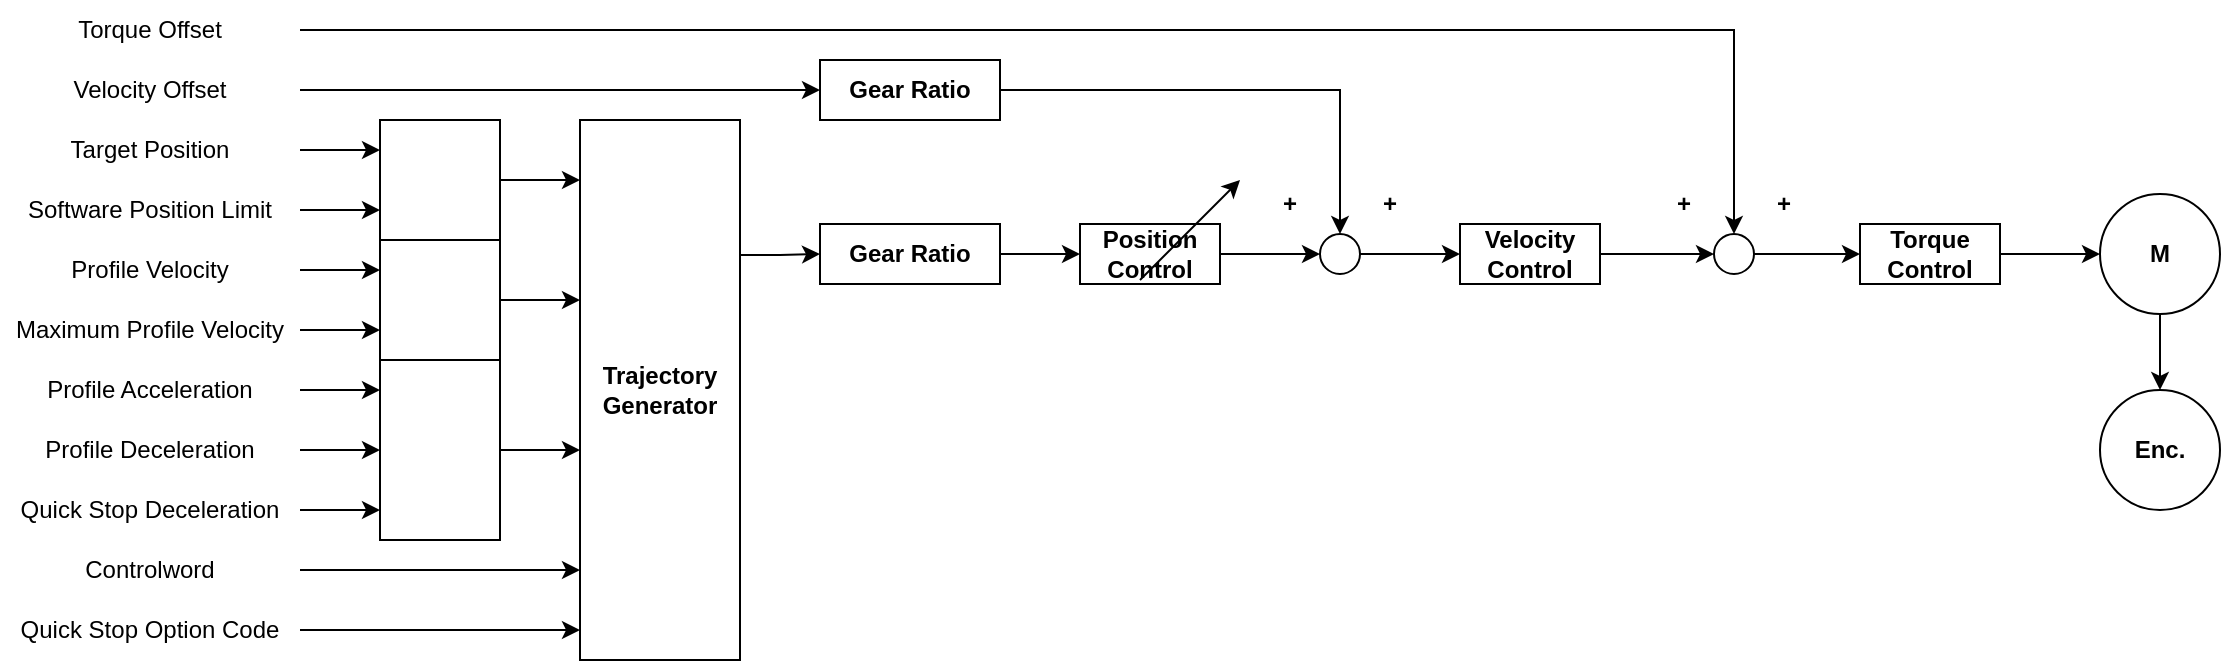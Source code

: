 <mxfile version="20.6.0" type="github">
  <diagram id="krD_crVh2RLkrdzZxpcf" name="페이지-1">
    <mxGraphModel dx="2249" dy="754" grid="1" gridSize="10" guides="1" tooltips="1" connect="1" arrows="1" fold="1" page="1" pageScale="1" pageWidth="827" pageHeight="1169" math="0" shadow="0">
      <root>
        <mxCell id="0" />
        <mxCell id="1" parent="0" />
        <mxCell id="FyEQ6QdKWc0T0m-bB2NO-71" style="edgeStyle=orthogonalEdgeStyle;rounded=0;orthogonalLoop=1;jettySize=auto;html=1;exitX=1;exitY=0.5;exitDx=0;exitDy=0;entryX=0.5;entryY=0;entryDx=0;entryDy=0;" edge="1" parent="1" source="FyEQ6QdKWc0T0m-bB2NO-17" target="FyEQ6QdKWc0T0m-bB2NO-65">
          <mxGeometry relative="1" as="geometry" />
        </mxCell>
        <mxCell id="FyEQ6QdKWc0T0m-bB2NO-17" value="&lt;b&gt;Gear Ratio&lt;/b&gt;" style="rounded=0;whiteSpace=wrap;html=1;" vertex="1" parent="1">
          <mxGeometry x="380" y="70" width="90" height="30" as="geometry" />
        </mxCell>
        <mxCell id="FyEQ6QdKWc0T0m-bB2NO-72" style="edgeStyle=orthogonalEdgeStyle;rounded=0;orthogonalLoop=1;jettySize=auto;html=1;exitX=1;exitY=0.5;exitDx=0;exitDy=0;entryX=0.5;entryY=0;entryDx=0;entryDy=0;" edge="1" parent="1" source="FyEQ6QdKWc0T0m-bB2NO-18" target="FyEQ6QdKWc0T0m-bB2NO-69">
          <mxGeometry relative="1" as="geometry" />
        </mxCell>
        <mxCell id="FyEQ6QdKWc0T0m-bB2NO-18" value="Torque Offset" style="text;html=1;strokeColor=none;fillColor=none;align=center;verticalAlign=middle;whiteSpace=wrap;rounded=0;" vertex="1" parent="1">
          <mxGeometry x="-30" y="40" width="150" height="30" as="geometry" />
        </mxCell>
        <mxCell id="FyEQ6QdKWc0T0m-bB2NO-62" style="edgeStyle=orthogonalEdgeStyle;rounded=0;orthogonalLoop=1;jettySize=auto;html=1;exitX=1;exitY=0.5;exitDx=0;exitDy=0;entryX=0;entryY=0.5;entryDx=0;entryDy=0;" edge="1" parent="1" source="FyEQ6QdKWc0T0m-bB2NO-19" target="FyEQ6QdKWc0T0m-bB2NO-17">
          <mxGeometry relative="1" as="geometry" />
        </mxCell>
        <mxCell id="FyEQ6QdKWc0T0m-bB2NO-19" value="Velocity Offset" style="text;html=1;strokeColor=none;fillColor=none;align=center;verticalAlign=middle;whiteSpace=wrap;rounded=0;" vertex="1" parent="1">
          <mxGeometry x="-30" y="70" width="150" height="30" as="geometry" />
        </mxCell>
        <mxCell id="FyEQ6QdKWc0T0m-bB2NO-38" style="edgeStyle=orthogonalEdgeStyle;rounded=0;orthogonalLoop=1;jettySize=auto;html=1;exitX=1;exitY=0.5;exitDx=0;exitDy=0;entryX=0;entryY=0.25;entryDx=0;entryDy=0;" edge="1" parent="1" source="FyEQ6QdKWc0T0m-bB2NO-21" target="FyEQ6QdKWc0T0m-bB2NO-37">
          <mxGeometry relative="1" as="geometry" />
        </mxCell>
        <mxCell id="FyEQ6QdKWc0T0m-bB2NO-21" value="Target Position" style="text;html=1;strokeColor=none;fillColor=none;align=center;verticalAlign=middle;whiteSpace=wrap;rounded=0;" vertex="1" parent="1">
          <mxGeometry x="-30" y="100" width="150" height="30" as="geometry" />
        </mxCell>
        <mxCell id="FyEQ6QdKWc0T0m-bB2NO-39" style="edgeStyle=orthogonalEdgeStyle;rounded=0;orthogonalLoop=1;jettySize=auto;html=1;exitX=1;exitY=0.5;exitDx=0;exitDy=0;entryX=0;entryY=0.75;entryDx=0;entryDy=0;" edge="1" parent="1" source="FyEQ6QdKWc0T0m-bB2NO-24" target="FyEQ6QdKWc0T0m-bB2NO-37">
          <mxGeometry relative="1" as="geometry" />
        </mxCell>
        <mxCell id="FyEQ6QdKWc0T0m-bB2NO-24" value="Software Position Limit" style="text;html=1;strokeColor=none;fillColor=none;align=center;verticalAlign=middle;whiteSpace=wrap;rounded=0;" vertex="1" parent="1">
          <mxGeometry x="-30" y="130" width="150" height="30" as="geometry" />
        </mxCell>
        <mxCell id="FyEQ6QdKWc0T0m-bB2NO-41" style="edgeStyle=orthogonalEdgeStyle;rounded=0;orthogonalLoop=1;jettySize=auto;html=1;exitX=1;exitY=0.5;exitDx=0;exitDy=0;entryX=0;entryY=0.25;entryDx=0;entryDy=0;" edge="1" parent="1" source="FyEQ6QdKWc0T0m-bB2NO-27" target="FyEQ6QdKWc0T0m-bB2NO-40">
          <mxGeometry relative="1" as="geometry" />
        </mxCell>
        <mxCell id="FyEQ6QdKWc0T0m-bB2NO-27" value="Profile Velocity" style="text;html=1;strokeColor=none;fillColor=none;align=center;verticalAlign=middle;whiteSpace=wrap;rounded=0;" vertex="1" parent="1">
          <mxGeometry x="-30" y="160" width="150" height="30" as="geometry" />
        </mxCell>
        <mxCell id="FyEQ6QdKWc0T0m-bB2NO-42" style="edgeStyle=orthogonalEdgeStyle;rounded=0;orthogonalLoop=1;jettySize=auto;html=1;exitX=1;exitY=0.5;exitDx=0;exitDy=0;entryX=0;entryY=0.75;entryDx=0;entryDy=0;" edge="1" parent="1" source="FyEQ6QdKWc0T0m-bB2NO-28" target="FyEQ6QdKWc0T0m-bB2NO-40">
          <mxGeometry relative="1" as="geometry" />
        </mxCell>
        <mxCell id="FyEQ6QdKWc0T0m-bB2NO-28" value="Maximum Profile Velocity" style="text;html=1;strokeColor=none;fillColor=none;align=center;verticalAlign=middle;whiteSpace=wrap;rounded=0;" vertex="1" parent="1">
          <mxGeometry x="-30" y="190" width="150" height="30" as="geometry" />
        </mxCell>
        <mxCell id="FyEQ6QdKWc0T0m-bB2NO-45" style="edgeStyle=orthogonalEdgeStyle;rounded=0;orthogonalLoop=1;jettySize=auto;html=1;exitX=1;exitY=0.5;exitDx=0;exitDy=0;entryX=0;entryY=0.25;entryDx=0;entryDy=0;" edge="1" parent="1" source="FyEQ6QdKWc0T0m-bB2NO-31" target="FyEQ6QdKWc0T0m-bB2NO-43">
          <mxGeometry relative="1" as="geometry" />
        </mxCell>
        <mxCell id="FyEQ6QdKWc0T0m-bB2NO-31" value="Profile Acceleration" style="text;html=1;strokeColor=none;fillColor=none;align=center;verticalAlign=middle;whiteSpace=wrap;rounded=0;" vertex="1" parent="1">
          <mxGeometry x="-30" y="220" width="150" height="30" as="geometry" />
        </mxCell>
        <mxCell id="FyEQ6QdKWc0T0m-bB2NO-46" style="edgeStyle=orthogonalEdgeStyle;rounded=0;orthogonalLoop=1;jettySize=auto;html=1;exitX=1;exitY=0.5;exitDx=0;exitDy=0;entryX=0;entryY=0.75;entryDx=0;entryDy=0;" edge="1" parent="1" source="FyEQ6QdKWc0T0m-bB2NO-32" target="FyEQ6QdKWc0T0m-bB2NO-43">
          <mxGeometry relative="1" as="geometry" />
        </mxCell>
        <mxCell id="FyEQ6QdKWc0T0m-bB2NO-32" value="Profile Deceleration" style="text;html=1;strokeColor=none;fillColor=none;align=center;verticalAlign=middle;whiteSpace=wrap;rounded=0;" vertex="1" parent="1">
          <mxGeometry x="-30" y="250" width="150" height="30" as="geometry" />
        </mxCell>
        <mxCell id="FyEQ6QdKWc0T0m-bB2NO-48" style="edgeStyle=orthogonalEdgeStyle;rounded=0;orthogonalLoop=1;jettySize=auto;html=1;exitX=1;exitY=0.5;exitDx=0;exitDy=0;" edge="1" parent="1" source="FyEQ6QdKWc0T0m-bB2NO-33" target="FyEQ6QdKWc0T0m-bB2NO-44">
          <mxGeometry relative="1" as="geometry" />
        </mxCell>
        <mxCell id="FyEQ6QdKWc0T0m-bB2NO-33" value="Quick Stop Deceleration" style="text;html=1;strokeColor=none;fillColor=none;align=center;verticalAlign=middle;whiteSpace=wrap;rounded=0;" vertex="1" parent="1">
          <mxGeometry x="-30" y="280" width="150" height="30" as="geometry" />
        </mxCell>
        <mxCell id="FyEQ6QdKWc0T0m-bB2NO-58" style="edgeStyle=orthogonalEdgeStyle;rounded=0;orthogonalLoop=1;jettySize=auto;html=1;exitX=1;exitY=0.5;exitDx=0;exitDy=0;entryX=0;entryY=0.25;entryDx=0;entryDy=0;" edge="1" parent="1" source="FyEQ6QdKWc0T0m-bB2NO-34" target="FyEQ6QdKWc0T0m-bB2NO-54">
          <mxGeometry relative="1" as="geometry" />
        </mxCell>
        <mxCell id="FyEQ6QdKWc0T0m-bB2NO-34" value="Controlword" style="text;html=1;strokeColor=none;fillColor=none;align=center;verticalAlign=middle;whiteSpace=wrap;rounded=0;" vertex="1" parent="1">
          <mxGeometry x="-30" y="310" width="150" height="30" as="geometry" />
        </mxCell>
        <mxCell id="FyEQ6QdKWc0T0m-bB2NO-59" style="edgeStyle=orthogonalEdgeStyle;rounded=0;orthogonalLoop=1;jettySize=auto;html=1;exitX=1;exitY=0.5;exitDx=0;exitDy=0;entryX=0;entryY=0.75;entryDx=0;entryDy=0;" edge="1" parent="1" source="FyEQ6QdKWc0T0m-bB2NO-35" target="FyEQ6QdKWc0T0m-bB2NO-54">
          <mxGeometry relative="1" as="geometry" />
        </mxCell>
        <mxCell id="FyEQ6QdKWc0T0m-bB2NO-35" value="Quick Stop Option Code" style="text;html=1;strokeColor=none;fillColor=none;align=center;verticalAlign=middle;whiteSpace=wrap;rounded=0;" vertex="1" parent="1">
          <mxGeometry x="-30" y="340" width="150" height="30" as="geometry" />
        </mxCell>
        <mxCell id="FyEQ6QdKWc0T0m-bB2NO-57" style="edgeStyle=orthogonalEdgeStyle;rounded=0;orthogonalLoop=1;jettySize=auto;html=1;exitX=1;exitY=0.5;exitDx=0;exitDy=0;entryX=0;entryY=0.5;entryDx=0;entryDy=0;" edge="1" parent="1" source="FyEQ6QdKWc0T0m-bB2NO-37" target="FyEQ6QdKWc0T0m-bB2NO-51">
          <mxGeometry relative="1" as="geometry" />
        </mxCell>
        <mxCell id="FyEQ6QdKWc0T0m-bB2NO-37" value="" style="whiteSpace=wrap;html=1;aspect=fixed;" vertex="1" parent="1">
          <mxGeometry x="160" y="100" width="60" height="60" as="geometry" />
        </mxCell>
        <mxCell id="FyEQ6QdKWc0T0m-bB2NO-56" style="edgeStyle=orthogonalEdgeStyle;rounded=0;orthogonalLoop=1;jettySize=auto;html=1;exitX=1;exitY=0.5;exitDx=0;exitDy=0;entryX=0;entryY=0.5;entryDx=0;entryDy=0;" edge="1" parent="1" source="FyEQ6QdKWc0T0m-bB2NO-40" target="FyEQ6QdKWc0T0m-bB2NO-52">
          <mxGeometry relative="1" as="geometry" />
        </mxCell>
        <mxCell id="FyEQ6QdKWc0T0m-bB2NO-40" value="" style="whiteSpace=wrap;html=1;aspect=fixed;" vertex="1" parent="1">
          <mxGeometry x="160" y="160" width="60" height="60" as="geometry" />
        </mxCell>
        <mxCell id="FyEQ6QdKWc0T0m-bB2NO-43" value="" style="whiteSpace=wrap;html=1;" vertex="1" parent="1">
          <mxGeometry x="160" y="220" width="60" height="60" as="geometry" />
        </mxCell>
        <mxCell id="FyEQ6QdKWc0T0m-bB2NO-44" value="" style="whiteSpace=wrap;html=1;" vertex="1" parent="1">
          <mxGeometry x="160" y="280" width="60" height="30" as="geometry" />
        </mxCell>
        <mxCell id="FyEQ6QdKWc0T0m-bB2NO-55" style="edgeStyle=orthogonalEdgeStyle;rounded=0;orthogonalLoop=1;jettySize=auto;html=1;exitX=1;exitY=0.5;exitDx=0;exitDy=0;entryX=0;entryY=0.5;entryDx=0;entryDy=0;" edge="1" parent="1" source="FyEQ6QdKWc0T0m-bB2NO-49" target="FyEQ6QdKWc0T0m-bB2NO-53">
          <mxGeometry relative="1" as="geometry" />
        </mxCell>
        <mxCell id="FyEQ6QdKWc0T0m-bB2NO-49" value="" style="whiteSpace=wrap;html=1;" vertex="1" parent="1">
          <mxGeometry x="160" y="220" width="60" height="90" as="geometry" />
        </mxCell>
        <mxCell id="FyEQ6QdKWc0T0m-bB2NO-51" value="" style="whiteSpace=wrap;html=1;aspect=fixed;" vertex="1" parent="1">
          <mxGeometry x="260" y="100" width="60" height="60" as="geometry" />
        </mxCell>
        <mxCell id="FyEQ6QdKWc0T0m-bB2NO-52" value="" style="whiteSpace=wrap;html=1;aspect=fixed;" vertex="1" parent="1">
          <mxGeometry x="260" y="160" width="60" height="60" as="geometry" />
        </mxCell>
        <mxCell id="FyEQ6QdKWc0T0m-bB2NO-53" value="" style="whiteSpace=wrap;html=1;aspect=fixed;" vertex="1" parent="1">
          <mxGeometry x="260" y="235" width="60" height="60" as="geometry" />
        </mxCell>
        <mxCell id="FyEQ6QdKWc0T0m-bB2NO-54" value="" style="whiteSpace=wrap;html=1;aspect=fixed;" vertex="1" parent="1">
          <mxGeometry x="260" y="310" width="60" height="60" as="geometry" />
        </mxCell>
        <mxCell id="FyEQ6QdKWc0T0m-bB2NO-61" style="edgeStyle=orthogonalEdgeStyle;rounded=0;orthogonalLoop=1;jettySize=auto;html=1;exitX=1;exitY=0.25;exitDx=0;exitDy=0;entryX=0;entryY=0.5;entryDx=0;entryDy=0;" edge="1" parent="1" source="FyEQ6QdKWc0T0m-bB2NO-7" target="FyEQ6QdKWc0T0m-bB2NO-60">
          <mxGeometry relative="1" as="geometry" />
        </mxCell>
        <mxCell id="FyEQ6QdKWc0T0m-bB2NO-7" value="&lt;b&gt;Trajectory&lt;br&gt;Generator&lt;/b&gt;" style="rounded=0;whiteSpace=wrap;html=1;" vertex="1" parent="1">
          <mxGeometry x="260" y="100" width="80" height="270" as="geometry" />
        </mxCell>
        <mxCell id="FyEQ6QdKWc0T0m-bB2NO-64" value="" style="edgeStyle=orthogonalEdgeStyle;rounded=0;orthogonalLoop=1;jettySize=auto;html=1;" edge="1" parent="1" source="FyEQ6QdKWc0T0m-bB2NO-60" target="FyEQ6QdKWc0T0m-bB2NO-63">
          <mxGeometry relative="1" as="geometry" />
        </mxCell>
        <mxCell id="FyEQ6QdKWc0T0m-bB2NO-60" value="&lt;b&gt;Gear Ratio&lt;/b&gt;" style="rounded=0;whiteSpace=wrap;html=1;" vertex="1" parent="1">
          <mxGeometry x="380" y="152" width="90" height="30" as="geometry" />
        </mxCell>
        <mxCell id="FyEQ6QdKWc0T0m-bB2NO-66" value="" style="edgeStyle=orthogonalEdgeStyle;rounded=0;orthogonalLoop=1;jettySize=auto;html=1;" edge="1" parent="1" source="FyEQ6QdKWc0T0m-bB2NO-63" target="FyEQ6QdKWc0T0m-bB2NO-65">
          <mxGeometry relative="1" as="geometry" />
        </mxCell>
        <mxCell id="FyEQ6QdKWc0T0m-bB2NO-63" value="&lt;b&gt;Position&lt;br&gt;Control&lt;br&gt;&lt;/b&gt;" style="rounded=0;whiteSpace=wrap;html=1;" vertex="1" parent="1">
          <mxGeometry x="510" y="152" width="70" height="30" as="geometry" />
        </mxCell>
        <mxCell id="FyEQ6QdKWc0T0m-bB2NO-68" value="" style="edgeStyle=orthogonalEdgeStyle;rounded=0;orthogonalLoop=1;jettySize=auto;html=1;" edge="1" parent="1" source="FyEQ6QdKWc0T0m-bB2NO-65" target="FyEQ6QdKWc0T0m-bB2NO-67">
          <mxGeometry relative="1" as="geometry" />
        </mxCell>
        <mxCell id="FyEQ6QdKWc0T0m-bB2NO-65" value="" style="ellipse;whiteSpace=wrap;html=1;aspect=fixed;" vertex="1" parent="1">
          <mxGeometry x="630" y="157" width="20" height="20" as="geometry" />
        </mxCell>
        <mxCell id="FyEQ6QdKWc0T0m-bB2NO-70" value="" style="edgeStyle=orthogonalEdgeStyle;rounded=0;orthogonalLoop=1;jettySize=auto;html=1;" edge="1" parent="1" source="FyEQ6QdKWc0T0m-bB2NO-67" target="FyEQ6QdKWc0T0m-bB2NO-69">
          <mxGeometry relative="1" as="geometry" />
        </mxCell>
        <mxCell id="FyEQ6QdKWc0T0m-bB2NO-67" value="&lt;b&gt;Velocity&lt;br&gt;Control&lt;br&gt;&lt;/b&gt;" style="rounded=0;whiteSpace=wrap;html=1;" vertex="1" parent="1">
          <mxGeometry x="700" y="152" width="70" height="30" as="geometry" />
        </mxCell>
        <mxCell id="FyEQ6QdKWc0T0m-bB2NO-75" value="" style="edgeStyle=orthogonalEdgeStyle;rounded=0;orthogonalLoop=1;jettySize=auto;html=1;" edge="1" parent="1" source="FyEQ6QdKWc0T0m-bB2NO-69" target="FyEQ6QdKWc0T0m-bB2NO-74">
          <mxGeometry relative="1" as="geometry" />
        </mxCell>
        <mxCell id="FyEQ6QdKWc0T0m-bB2NO-69" value="" style="ellipse;whiteSpace=wrap;html=1;aspect=fixed;" vertex="1" parent="1">
          <mxGeometry x="827" y="157" width="20" height="20" as="geometry" />
        </mxCell>
        <mxCell id="FyEQ6QdKWc0T0m-bB2NO-77" value="" style="edgeStyle=orthogonalEdgeStyle;rounded=0;orthogonalLoop=1;jettySize=auto;html=1;" edge="1" parent="1" source="FyEQ6QdKWc0T0m-bB2NO-74" target="FyEQ6QdKWc0T0m-bB2NO-76">
          <mxGeometry relative="1" as="geometry" />
        </mxCell>
        <mxCell id="FyEQ6QdKWc0T0m-bB2NO-74" value="&lt;b&gt;Torque&lt;br&gt;Control&lt;br&gt;&lt;/b&gt;" style="rounded=0;whiteSpace=wrap;html=1;" vertex="1" parent="1">
          <mxGeometry x="900" y="152" width="70" height="30" as="geometry" />
        </mxCell>
        <mxCell id="FyEQ6QdKWc0T0m-bB2NO-79" value="" style="edgeStyle=orthogonalEdgeStyle;rounded=0;orthogonalLoop=1;jettySize=auto;html=1;" edge="1" parent="1" source="FyEQ6QdKWc0T0m-bB2NO-76" target="FyEQ6QdKWc0T0m-bB2NO-78">
          <mxGeometry relative="1" as="geometry" />
        </mxCell>
        <mxCell id="FyEQ6QdKWc0T0m-bB2NO-76" value="&lt;b&gt;M&lt;/b&gt;" style="ellipse;whiteSpace=wrap;html=1;aspect=fixed;" vertex="1" parent="1">
          <mxGeometry x="1020" y="137" width="60" height="60" as="geometry" />
        </mxCell>
        <mxCell id="FyEQ6QdKWc0T0m-bB2NO-78" value="&lt;b&gt;Enc.&lt;/b&gt;" style="ellipse;whiteSpace=wrap;html=1;aspect=fixed;" vertex="1" parent="1">
          <mxGeometry x="1020" y="235" width="60" height="60" as="geometry" />
        </mxCell>
        <mxCell id="FyEQ6QdKWc0T0m-bB2NO-80" value="&lt;b&gt;+&lt;/b&gt;" style="text;html=1;strokeColor=none;fillColor=none;align=center;verticalAlign=middle;whiteSpace=wrap;rounded=0;" vertex="1" parent="1">
          <mxGeometry x="600" y="127" width="30" height="30" as="geometry" />
        </mxCell>
        <mxCell id="FyEQ6QdKWc0T0m-bB2NO-81" value="&lt;b&gt;+&lt;/b&gt;" style="text;html=1;strokeColor=none;fillColor=none;align=center;verticalAlign=middle;whiteSpace=wrap;rounded=0;" vertex="1" parent="1">
          <mxGeometry x="650" y="127" width="30" height="30" as="geometry" />
        </mxCell>
        <mxCell id="FyEQ6QdKWc0T0m-bB2NO-82" value="&lt;b&gt;+&lt;/b&gt;" style="text;html=1;strokeColor=none;fillColor=none;align=center;verticalAlign=middle;whiteSpace=wrap;rounded=0;" vertex="1" parent="1">
          <mxGeometry x="797" y="127" width="30" height="30" as="geometry" />
        </mxCell>
        <mxCell id="FyEQ6QdKWc0T0m-bB2NO-83" value="&lt;b&gt;+&lt;/b&gt;" style="text;html=1;strokeColor=none;fillColor=none;align=center;verticalAlign=middle;whiteSpace=wrap;rounded=0;" vertex="1" parent="1">
          <mxGeometry x="847" y="127" width="30" height="30" as="geometry" />
        </mxCell>
        <mxCell id="FyEQ6QdKWc0T0m-bB2NO-84" value="" style="endArrow=classic;html=1;rounded=0;" edge="1" parent="1">
          <mxGeometry width="50" height="50" relative="1" as="geometry">
            <mxPoint x="540" y="180" as="sourcePoint" />
            <mxPoint x="590" y="130" as="targetPoint" />
          </mxGeometry>
        </mxCell>
      </root>
    </mxGraphModel>
  </diagram>
</mxfile>
